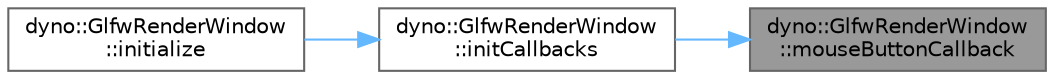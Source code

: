 digraph "dyno::GlfwRenderWindow::mouseButtonCallback"
{
 // LATEX_PDF_SIZE
  bgcolor="transparent";
  edge [fontname=Helvetica,fontsize=10,labelfontname=Helvetica,labelfontsize=10];
  node [fontname=Helvetica,fontsize=10,shape=box,height=0.2,width=0.4];
  rankdir="RL";
  Node1 [id="Node000001",label="dyno::GlfwRenderWindow\l::mouseButtonCallback",height=0.2,width=0.4,color="gray40", fillcolor="grey60", style="filled", fontcolor="black",tooltip=" "];
  Node1 -> Node2 [id="edge1_Node000001_Node000002",dir="back",color="steelblue1",style="solid",tooltip=" "];
  Node2 [id="Node000002",label="dyno::GlfwRenderWindow\l::initCallbacks",height=0.2,width=0.4,color="grey40", fillcolor="white", style="filled",URL="$classdyno_1_1_glfw_render_window.html#a6484e0b6dc9e6d846b6cdaa7f5e350af",tooltip=" "];
  Node2 -> Node3 [id="edge2_Node000002_Node000003",dir="back",color="steelblue1",style="solid",tooltip=" "];
  Node3 [id="Node000003",label="dyno::GlfwRenderWindow\l::initialize",height=0.2,width=0.4,color="grey40", fillcolor="white", style="filled",URL="$classdyno_1_1_glfw_render_window.html#a3f51fbbfa7066af87fe2dbde8a78fda4",tooltip=" "];
}
